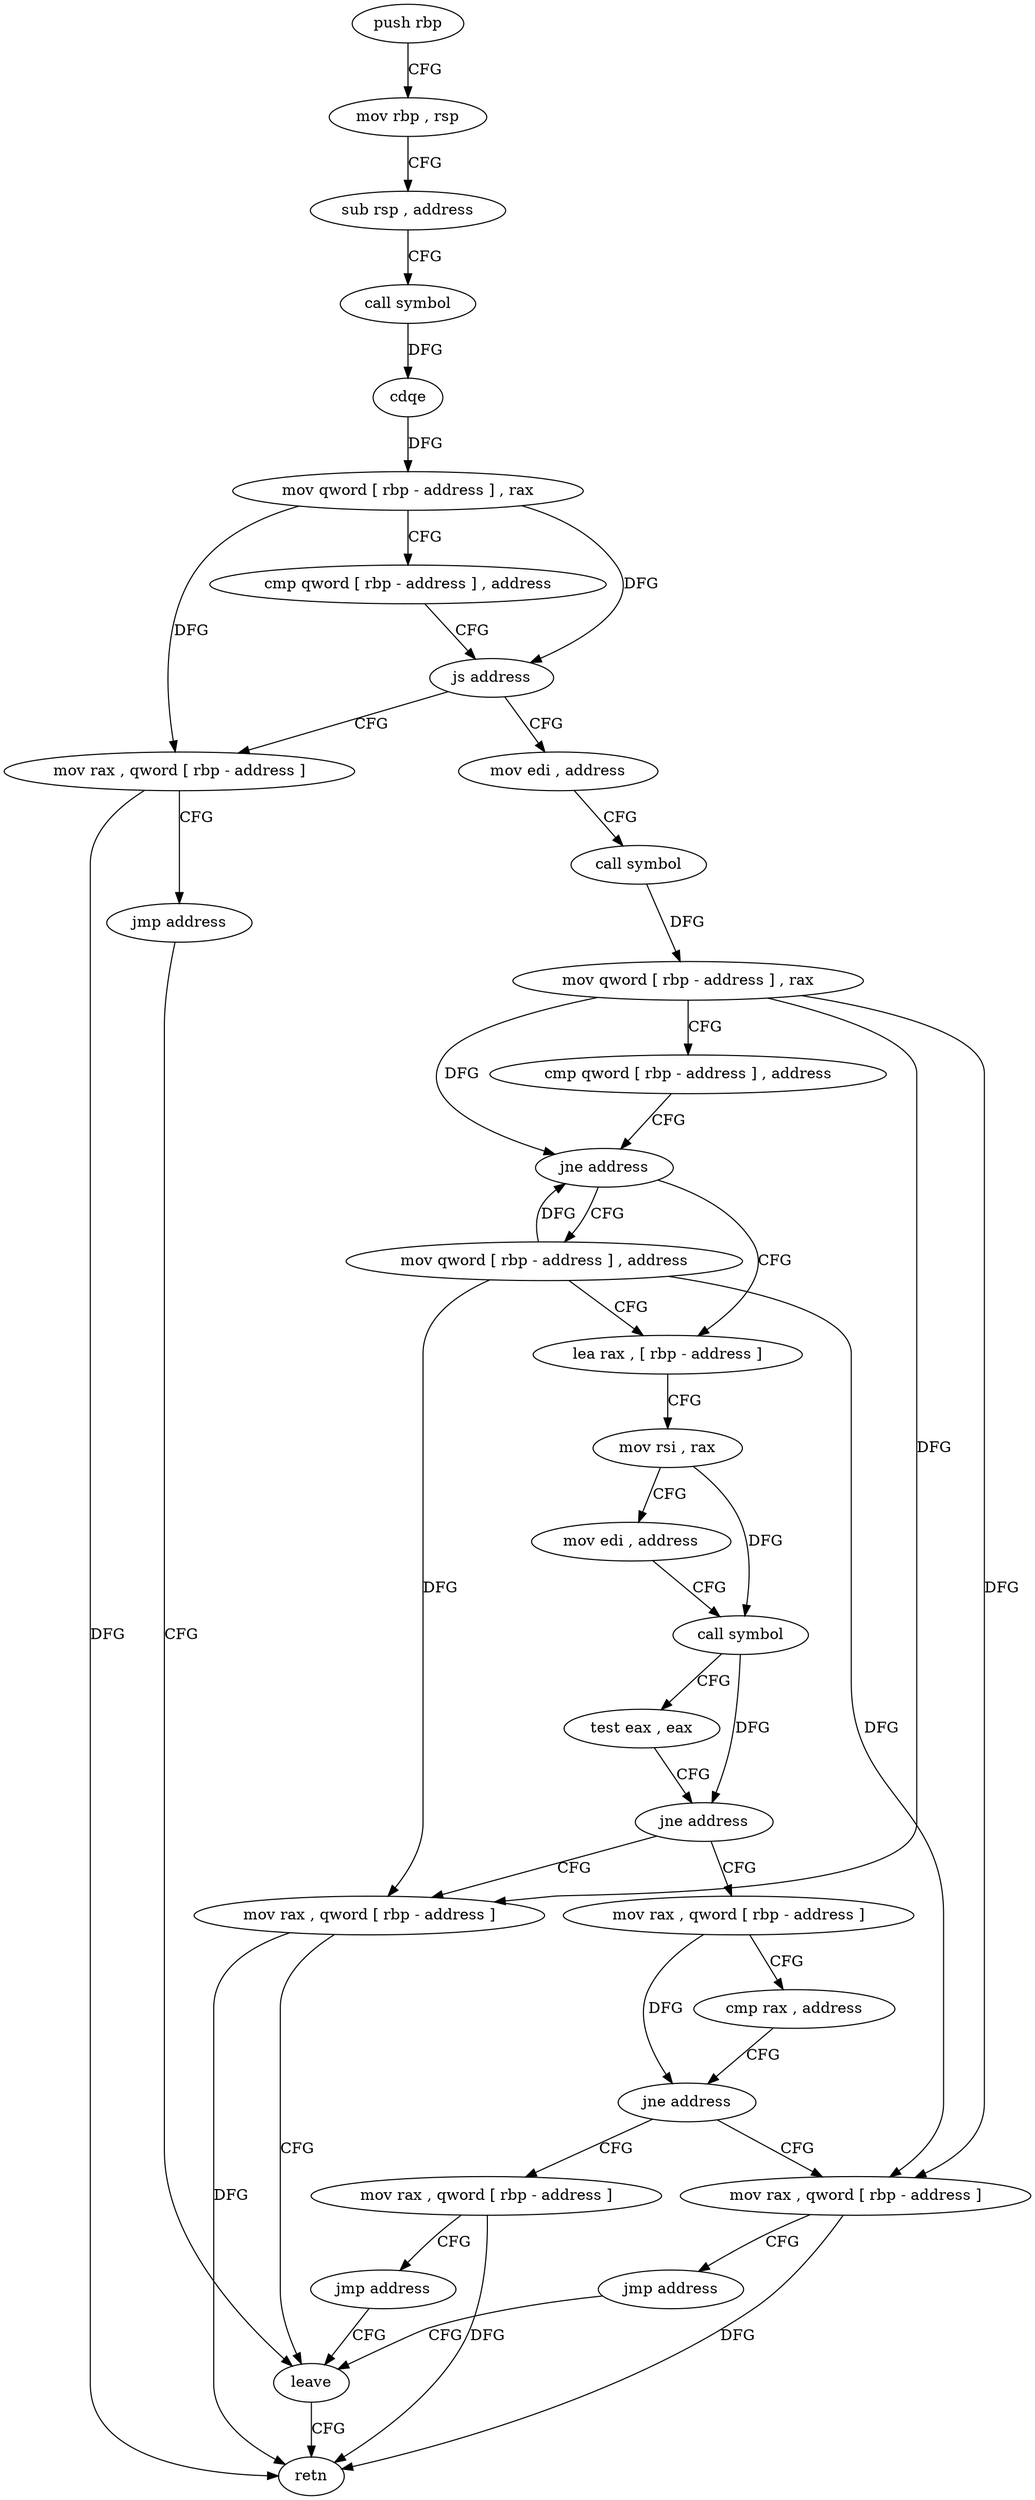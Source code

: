 digraph "func" {
"4280286" [label = "push rbp" ]
"4280287" [label = "mov rbp , rsp" ]
"4280290" [label = "sub rsp , address" ]
"4280294" [label = "call symbol" ]
"4280299" [label = "cdqe" ]
"4280301" [label = "mov qword [ rbp - address ] , rax" ]
"4280305" [label = "cmp qword [ rbp - address ] , address" ]
"4280310" [label = "js address" ]
"4280318" [label = "mov edi , address" ]
"4280312" [label = "mov rax , qword [ rbp - address ]" ]
"4280323" [label = "call symbol" ]
"4280328" [label = "mov qword [ rbp - address ] , rax" ]
"4280332" [label = "cmp qword [ rbp - address ] , address" ]
"4280337" [label = "jne address" ]
"4280347" [label = "lea rax , [ rbp - address ]" ]
"4280339" [label = "mov qword [ rbp - address ] , address" ]
"4280316" [label = "jmp address" ]
"4280394" [label = "leave" ]
"4280351" [label = "mov rsi , rax" ]
"4280354" [label = "mov edi , address" ]
"4280359" [label = "call symbol" ]
"4280364" [label = "test eax , eax" ]
"4280366" [label = "jne address" ]
"4280390" [label = "mov rax , qword [ rbp - address ]" ]
"4280368" [label = "mov rax , qword [ rbp - address ]" ]
"4280395" [label = "retn" ]
"4280372" [label = "cmp rax , address" ]
"4280376" [label = "jne address" ]
"4280384" [label = "mov rax , qword [ rbp - address ]" ]
"4280378" [label = "mov rax , qword [ rbp - address ]" ]
"4280388" [label = "jmp address" ]
"4280382" [label = "jmp address" ]
"4280286" -> "4280287" [ label = "CFG" ]
"4280287" -> "4280290" [ label = "CFG" ]
"4280290" -> "4280294" [ label = "CFG" ]
"4280294" -> "4280299" [ label = "DFG" ]
"4280299" -> "4280301" [ label = "DFG" ]
"4280301" -> "4280305" [ label = "CFG" ]
"4280301" -> "4280310" [ label = "DFG" ]
"4280301" -> "4280312" [ label = "DFG" ]
"4280305" -> "4280310" [ label = "CFG" ]
"4280310" -> "4280318" [ label = "CFG" ]
"4280310" -> "4280312" [ label = "CFG" ]
"4280318" -> "4280323" [ label = "CFG" ]
"4280312" -> "4280316" [ label = "CFG" ]
"4280312" -> "4280395" [ label = "DFG" ]
"4280323" -> "4280328" [ label = "DFG" ]
"4280328" -> "4280332" [ label = "CFG" ]
"4280328" -> "4280337" [ label = "DFG" ]
"4280328" -> "4280390" [ label = "DFG" ]
"4280328" -> "4280378" [ label = "DFG" ]
"4280332" -> "4280337" [ label = "CFG" ]
"4280337" -> "4280347" [ label = "CFG" ]
"4280337" -> "4280339" [ label = "CFG" ]
"4280347" -> "4280351" [ label = "CFG" ]
"4280339" -> "4280347" [ label = "CFG" ]
"4280339" -> "4280337" [ label = "DFG" ]
"4280339" -> "4280390" [ label = "DFG" ]
"4280339" -> "4280378" [ label = "DFG" ]
"4280316" -> "4280394" [ label = "CFG" ]
"4280394" -> "4280395" [ label = "CFG" ]
"4280351" -> "4280354" [ label = "CFG" ]
"4280351" -> "4280359" [ label = "DFG" ]
"4280354" -> "4280359" [ label = "CFG" ]
"4280359" -> "4280364" [ label = "CFG" ]
"4280359" -> "4280366" [ label = "DFG" ]
"4280364" -> "4280366" [ label = "CFG" ]
"4280366" -> "4280390" [ label = "CFG" ]
"4280366" -> "4280368" [ label = "CFG" ]
"4280390" -> "4280394" [ label = "CFG" ]
"4280390" -> "4280395" [ label = "DFG" ]
"4280368" -> "4280372" [ label = "CFG" ]
"4280368" -> "4280376" [ label = "DFG" ]
"4280372" -> "4280376" [ label = "CFG" ]
"4280376" -> "4280384" [ label = "CFG" ]
"4280376" -> "4280378" [ label = "CFG" ]
"4280384" -> "4280388" [ label = "CFG" ]
"4280384" -> "4280395" [ label = "DFG" ]
"4280378" -> "4280382" [ label = "CFG" ]
"4280378" -> "4280395" [ label = "DFG" ]
"4280388" -> "4280394" [ label = "CFG" ]
"4280382" -> "4280394" [ label = "CFG" ]
}
